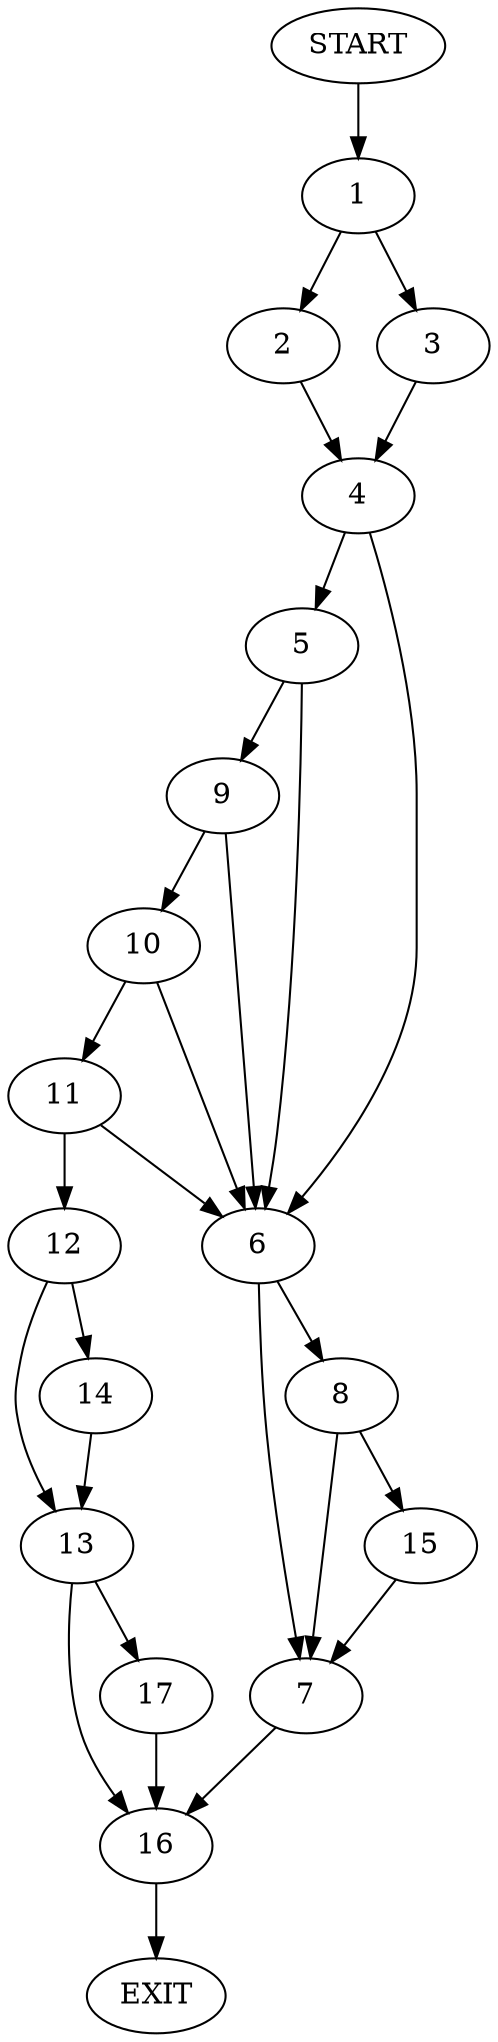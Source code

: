 digraph {
0 [label="START"]
18 [label="EXIT"]
0 -> 1
1 -> 2
1 -> 3
2 -> 4
3 -> 4
4 -> 5
4 -> 6
6 -> 7
6 -> 8
5 -> 9
5 -> 6
9 -> 10
9 -> 6
10 -> 11
10 -> 6
11 -> 6
11 -> 12
12 -> 13
12 -> 14
8 -> 7
8 -> 15
7 -> 16
15 -> 7
16 -> 18
14 -> 13
13 -> 16
13 -> 17
17 -> 16
}
